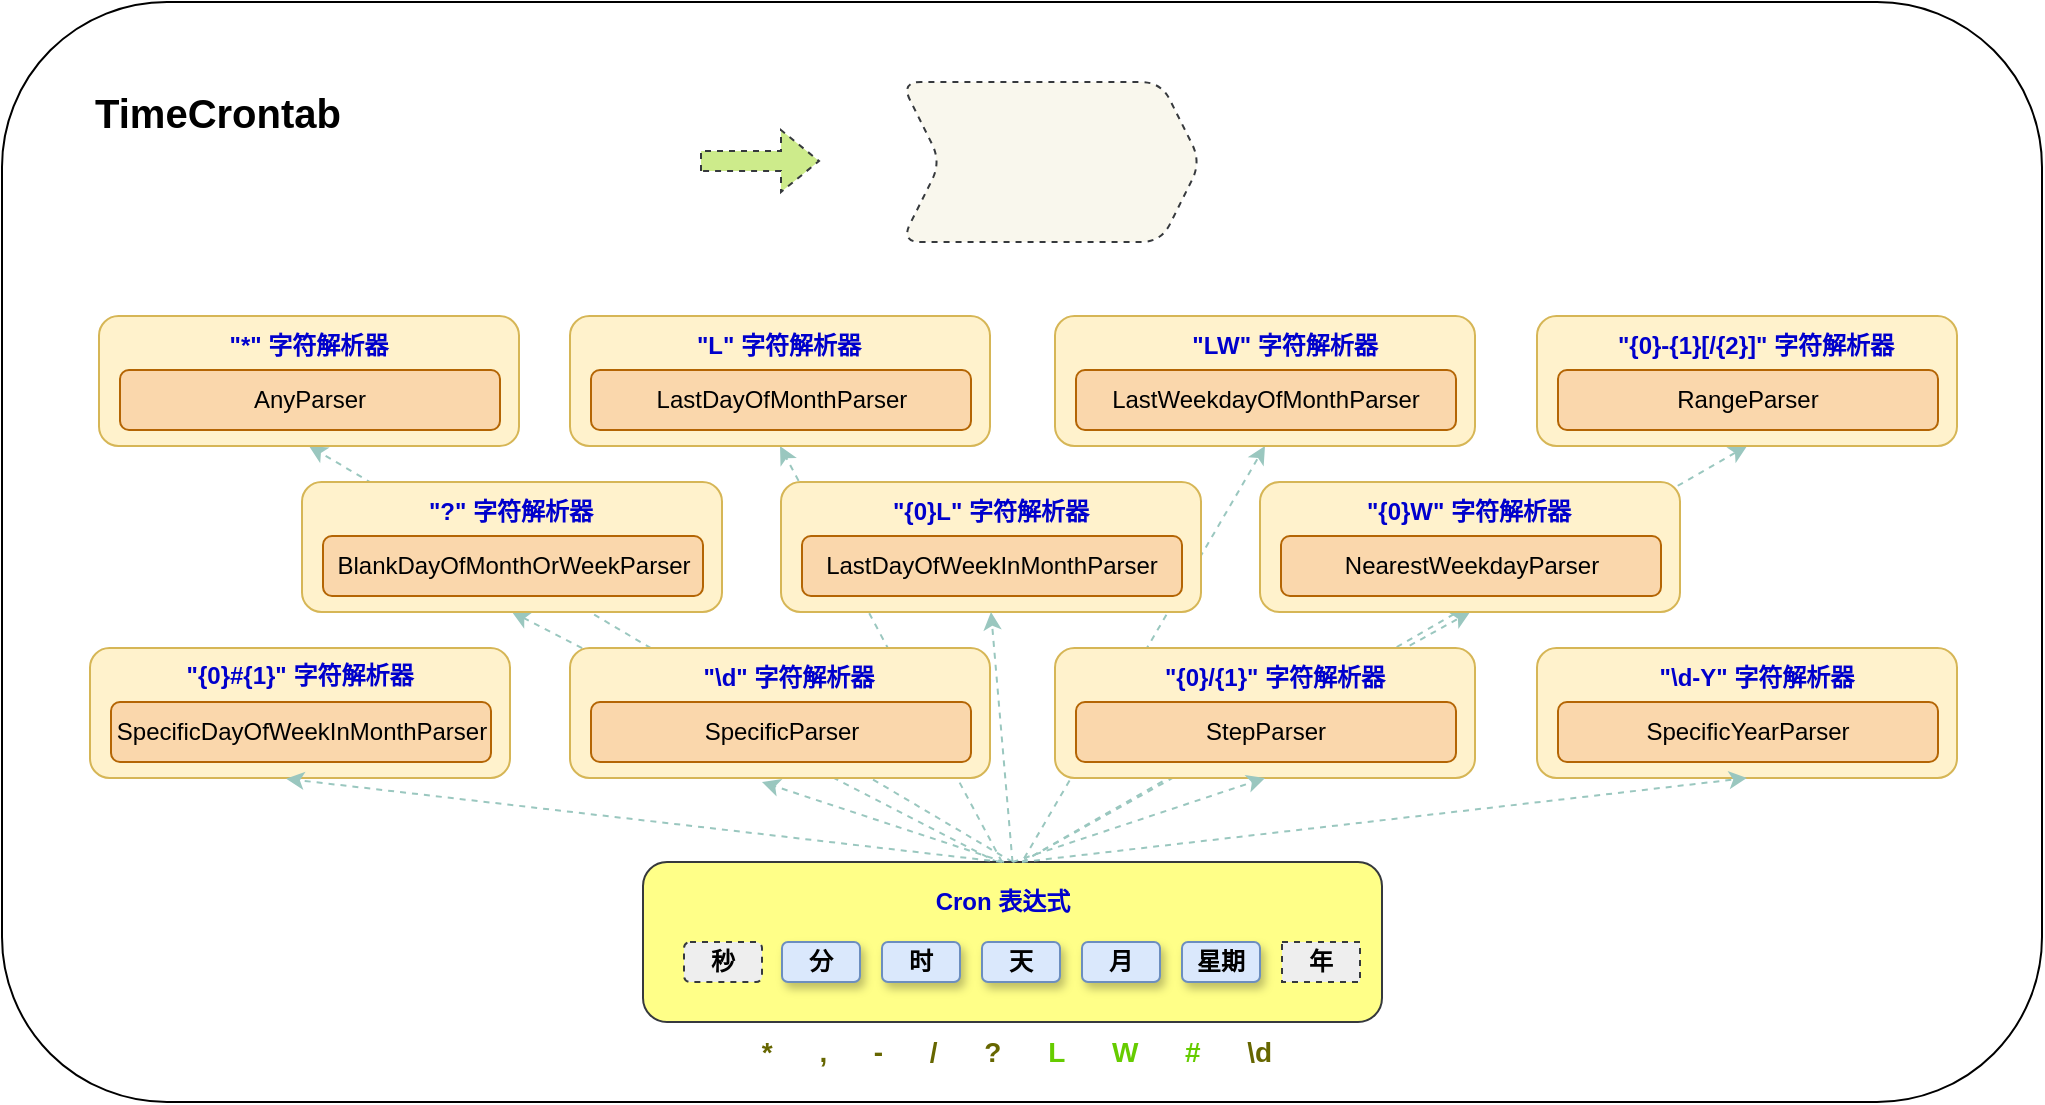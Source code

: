 <mxfile version="15.6.5" type="device"><diagram id="WkeWRNO0_8-4DGBAKRoH" name="第 1 页"><mxGraphModel dx="1038" dy="1786" grid="1" gridSize="10" guides="1" tooltips="1" connect="1" arrows="1" fold="1" page="1" pageScale="1" pageWidth="827" pageHeight="1169" math="0" shadow="0"><root><mxCell id="0"/><mxCell id="1" parent="0"/><mxCell id="8vwS0P_EyHgajMrRZs6i-3" value="" style="whiteSpace=wrap;html=1;rounded=1;shadow=0;glass=0;labelBackgroundColor=none;labelBorderColor=none;sketch=0;fontSize=14;fontColor=#66CC00;strokeColor=default;fillColor=default;" parent="1" vertex="1"><mxGeometry x="100" y="-570" width="1020" height="550" as="geometry"/></mxCell><mxCell id="oyyRcJvMBh7io7JTii5K-37" value="" style="shape=step;perimeter=stepPerimeter;whiteSpace=wrap;html=1;fixedSize=1;rounded=1;shadow=0;dashed=1;fillColor=#f9f7ed;strokeColor=#36393d;fontColor=default;" parent="1" vertex="1"><mxGeometry x="549.5" y="-530" width="150" height="80" as="geometry"/></mxCell><mxCell id="oyyRcJvMBh7io7JTii5K-19" value="" style="endArrow=classic;html=1;rounded=0;dashed=1;entryX=0.5;entryY=1;entryDx=0;entryDy=0;strokeColor=#9AC7BF;" parent="1" target="bQTGmraBkOQblV_vZFuV-48" edge="1"><mxGeometry width="50" height="50" relative="1" as="geometry"><mxPoint x="610" y="-140" as="sourcePoint"/><mxPoint x="640" y="-280" as="targetPoint"/></mxGeometry></mxCell><mxCell id="oyyRcJvMBh7io7JTii5K-18" value="" style="endArrow=classic;html=1;rounded=0;dashed=1;exitX=0.568;exitY=-0.056;exitDx=0;exitDy=0;exitPerimeter=0;entryX=0.5;entryY=1;entryDx=0;entryDy=0;strokeColor=#9AC7BF;" parent="1" source="oyyRcJvMBh7io7JTii5K-3" target="bQTGmraBkOQblV_vZFuV-42" edge="1"><mxGeometry width="50" height="50" relative="1" as="geometry"><mxPoint x="590" y="-230" as="sourcePoint"/><mxPoint x="640" y="-280" as="targetPoint"/></mxGeometry></mxCell><mxCell id="oyyRcJvMBh7io7JTii5K-17" value="" style="endArrow=classic;html=1;rounded=0;dashed=1;entryX=0.5;entryY=1;entryDx=0;entryDy=0;strokeColor=#9AC7BF;" parent="1" target="bQTGmraBkOQblV_vZFuV-36" edge="1"><mxGeometry width="50" height="50" relative="1" as="geometry"><mxPoint x="600" y="-140" as="sourcePoint"/><mxPoint x="640" y="-280" as="targetPoint"/></mxGeometry></mxCell><mxCell id="oyyRcJvMBh7io7JTii5K-16" value="" style="endArrow=classic;html=1;rounded=0;dashed=1;exitX=0.5;exitY=0;exitDx=0;exitDy=0;entryX=0.5;entryY=1;entryDx=0;entryDy=0;strokeColor=#9AC7BF;" parent="1" source="bQTGmraBkOQblV_vZFuV-9" target="bQTGmraBkOQblV_vZFuV-30" edge="1"><mxGeometry width="50" height="50" relative="1" as="geometry"><mxPoint x="510" y="-230" as="sourcePoint"/><mxPoint x="560" y="-280" as="targetPoint"/></mxGeometry></mxCell><mxCell id="oyyRcJvMBh7io7JTii5K-15" value="" style="endArrow=classic;html=1;rounded=0;dashed=1;entryX=0.5;entryY=1;entryDx=0;entryDy=0;strokeColor=#9AC7BF;" parent="1" target="bQTGmraBkOQblV_vZFuV-45" edge="1"><mxGeometry width="50" height="50" relative="1" as="geometry"><mxPoint x="610" y="-140" as="sourcePoint"/><mxPoint x="630" y="-280" as="targetPoint"/></mxGeometry></mxCell><mxCell id="oyyRcJvMBh7io7JTii5K-14" value="" style="endArrow=classic;html=1;rounded=0;dashed=1;exitX=0.526;exitY=-0.233;exitDx=0;exitDy=0;exitPerimeter=0;strokeColor=#9AC7BF;entryX=0.5;entryY=1;entryDx=0;entryDy=0;" parent="1" target="bQTGmraBkOQblV_vZFuV-27" edge="1"><mxGeometry width="50" height="50" relative="1" as="geometry"><mxPoint x="603.386" y="-136.99" as="sourcePoint"/><mxPoint x="360" y="-250" as="targetPoint"/></mxGeometry></mxCell><mxCell id="bQTGmraBkOQblV_vZFuV-9" value="" style="rounded=1;whiteSpace=wrap;html=1;fillColor=#ffff88;strokeColor=#36393d;" parent="1" vertex="1"><mxGeometry x="420.5" y="-140" width="369.5" height="80" as="geometry"/></mxCell><mxCell id="bQTGmraBkOQblV_vZFuV-1" value="秒" style="rounded=1;whiteSpace=wrap;html=1;dashed=1;fillColor=#eeeeee;strokeColor=#36393d;fontStyle=1" parent="1" vertex="1"><mxGeometry x="441" y="-100" width="39" height="20" as="geometry"/></mxCell><mxCell id="bQTGmraBkOQblV_vZFuV-2" value="分" style="rounded=1;whiteSpace=wrap;html=1;fillColor=#dae8fc;strokeColor=#6c8ebf;shadow=1;fontStyle=1" parent="1" vertex="1"><mxGeometry x="490" y="-100" width="39" height="20" as="geometry"/></mxCell><mxCell id="bQTGmraBkOQblV_vZFuV-3" value="时" style="rounded=1;whiteSpace=wrap;html=1;fillColor=#dae8fc;strokeColor=#6c8ebf;shadow=1;fontStyle=1" parent="1" vertex="1"><mxGeometry x="540" y="-100" width="39" height="20" as="geometry"/></mxCell><mxCell id="bQTGmraBkOQblV_vZFuV-4" value="天" style="rounded=1;whiteSpace=wrap;html=1;fillColor=#dae8fc;strokeColor=#6c8ebf;shadow=1;fontStyle=1" parent="1" vertex="1"><mxGeometry x="590" y="-100" width="39" height="20" as="geometry"/></mxCell><mxCell id="bQTGmraBkOQblV_vZFuV-6" value="月" style="rounded=1;whiteSpace=wrap;html=1;fillColor=#dae8fc;strokeColor=#6c8ebf;shadow=1;fontStyle=1" parent="1" vertex="1"><mxGeometry x="640" y="-100" width="39" height="20" as="geometry"/></mxCell><mxCell id="bQTGmraBkOQblV_vZFuV-7" value="星期" style="rounded=1;whiteSpace=wrap;html=1;fillColor=#dae8fc;strokeColor=#6c8ebf;shadow=1;fontStyle=1" parent="1" vertex="1"><mxGeometry x="690" y="-100" width="39" height="20" as="geometry"/></mxCell><mxCell id="bQTGmraBkOQblV_vZFuV-8" value="年" style="rounded=0;whiteSpace=wrap;html=1;dashed=1;fillColor=#eeeeee;strokeColor=#36393d;fontStyle=1" parent="1" vertex="1"><mxGeometry x="740" y="-100" width="39" height="20" as="geometry"/></mxCell><mxCell id="bQTGmraBkOQblV_vZFuV-27" value="" style="rounded=1;whiteSpace=wrap;html=1;fillColor=#fff2cc;strokeColor=#d6b656;" parent="1" vertex="1"><mxGeometry x="250" y="-330" width="210" height="65" as="geometry"/></mxCell><mxCell id="bQTGmraBkOQblV_vZFuV-28" value="&quot;?&quot; 字符解析器" style="text;html=1;strokeColor=none;fillColor=none;align=center;verticalAlign=middle;whiteSpace=wrap;rounded=0;fontStyle=1;fontColor=#0000CC;" parent="1" vertex="1"><mxGeometry x="309" y="-330" width="91" height="30" as="geometry"/></mxCell><mxCell id="bQTGmraBkOQblV_vZFuV-29" value="BlankDayOfMonthOrWeekParser" style="rounded=1;whiteSpace=wrap;html=1;fillColor=#fad7ac;strokeColor=#b46504;" parent="1" vertex="1"><mxGeometry x="260.5" y="-303" width="190" height="30" as="geometry"/></mxCell><mxCell id="bQTGmraBkOQblV_vZFuV-30" value="" style="rounded=1;whiteSpace=wrap;html=1;fillColor=#fff2cc;strokeColor=#d6b656;" parent="1" vertex="1"><mxGeometry x="148.5" y="-413" width="210" height="65" as="geometry"/></mxCell><mxCell id="bQTGmraBkOQblV_vZFuV-31" value="&quot;*&quot; 字符解析器" style="text;html=1;strokeColor=none;fillColor=none;align=center;verticalAlign=middle;whiteSpace=wrap;rounded=0;fontStyle=1;fontColor=#0000CC;" parent="1" vertex="1"><mxGeometry x="207.5" y="-413" width="91" height="30" as="geometry"/></mxCell><mxCell id="bQTGmraBkOQblV_vZFuV-32" value="AnyParser" style="rounded=1;whiteSpace=wrap;html=1;fillColor=#fad7ac;strokeColor=#b46504;" parent="1" vertex="1"><mxGeometry x="159" y="-386" width="190" height="30" as="geometry"/></mxCell><mxCell id="bQTGmraBkOQblV_vZFuV-36" value="" style="rounded=1;whiteSpace=wrap;html=1;fillColor=#fff2cc;strokeColor=#d6b656;" parent="1" vertex="1"><mxGeometry x="384" y="-413" width="210" height="65" as="geometry"/></mxCell><mxCell id="bQTGmraBkOQblV_vZFuV-37" value="&quot;L&quot; 字符解析器" style="text;html=1;strokeColor=none;fillColor=none;align=center;verticalAlign=middle;whiteSpace=wrap;rounded=0;fontStyle=1;fontColor=#0000CC;" parent="1" vertex="1"><mxGeometry x="443" y="-413" width="91" height="30" as="geometry"/></mxCell><mxCell id="bQTGmraBkOQblV_vZFuV-38" value="LastDayOfMonthParser" style="rounded=1;whiteSpace=wrap;html=1;fillColor=#fad7ac;strokeColor=#b46504;" parent="1" vertex="1"><mxGeometry x="394.5" y="-386" width="190" height="30" as="geometry"/></mxCell><mxCell id="bQTGmraBkOQblV_vZFuV-39" value="" style="rounded=1;whiteSpace=wrap;html=1;fillColor=#fff2cc;strokeColor=#d6b656;" parent="1" vertex="1"><mxGeometry x="489.5" y="-330" width="210" height="65" as="geometry"/></mxCell><mxCell id="bQTGmraBkOQblV_vZFuV-40" value="&quot;{0}L&quot; 字符解析器" style="text;html=1;strokeColor=none;fillColor=none;align=center;verticalAlign=middle;whiteSpace=wrap;rounded=0;fontStyle=1;fontColor=#0000CC;" parent="1" vertex="1"><mxGeometry x="538.5" y="-330" width="111" height="30" as="geometry"/></mxCell><mxCell id="bQTGmraBkOQblV_vZFuV-41" value="LastDayOfWeekInMonthParser" style="rounded=1;whiteSpace=wrap;html=1;fillColor=#fad7ac;strokeColor=#b46504;" parent="1" vertex="1"><mxGeometry x="500" y="-303" width="190" height="30" as="geometry"/></mxCell><mxCell id="bQTGmraBkOQblV_vZFuV-42" value="" style="rounded=1;whiteSpace=wrap;html=1;fillColor=#fff2cc;strokeColor=#d6b656;" parent="1" vertex="1"><mxGeometry x="626.5" y="-413" width="210" height="65" as="geometry"/></mxCell><mxCell id="bQTGmraBkOQblV_vZFuV-44" value="LastWeekdayOfMonthParser" style="rounded=1;whiteSpace=wrap;html=1;fillColor=#fad7ac;strokeColor=#b46504;" parent="1" vertex="1"><mxGeometry x="637" y="-386" width="190" height="30" as="geometry"/></mxCell><mxCell id="bQTGmraBkOQblV_vZFuV-45" value="" style="rounded=1;whiteSpace=wrap;html=1;fillColor=#fff2cc;strokeColor=#d6b656;" parent="1" vertex="1"><mxGeometry x="729" y="-330" width="210" height="65" as="geometry"/></mxCell><mxCell id="bQTGmraBkOQblV_vZFuV-46" value="&quot;{0}W&quot; 字符解析器" style="text;html=1;strokeColor=none;fillColor=none;align=center;verticalAlign=middle;whiteSpace=wrap;rounded=0;fontStyle=1;fontColor=#0000CC;" parent="1" vertex="1"><mxGeometry x="778" y="-330" width="111" height="30" as="geometry"/></mxCell><mxCell id="bQTGmraBkOQblV_vZFuV-47" value="NearestWeekdayParser" style="rounded=1;whiteSpace=wrap;html=1;fillColor=#fad7ac;strokeColor=#b46504;" parent="1" vertex="1"><mxGeometry x="739.5" y="-303" width="190" height="30" as="geometry"/></mxCell><mxCell id="bQTGmraBkOQblV_vZFuV-48" value="" style="rounded=1;whiteSpace=wrap;html=1;fillColor=#fff2cc;strokeColor=#d6b656;" parent="1" vertex="1"><mxGeometry x="867.5" y="-413" width="210" height="65" as="geometry"/></mxCell><mxCell id="bQTGmraBkOQblV_vZFuV-49" value="&quot;{0}-{1}[/{2}]&quot; 字符解析器" style="text;html=1;strokeColor=none;fillColor=none;align=center;verticalAlign=middle;whiteSpace=wrap;rounded=0;fontStyle=1;fontColor=#0000CC;" parent="1" vertex="1"><mxGeometry x="905.25" y="-413" width="143.5" height="30" as="geometry"/></mxCell><mxCell id="bQTGmraBkOQblV_vZFuV-50" value="RangeParser" style="rounded=1;whiteSpace=wrap;html=1;fillColor=#fad7ac;strokeColor=#b46504;" parent="1" vertex="1"><mxGeometry x="878" y="-386" width="190" height="30" as="geometry"/></mxCell><mxCell id="bQTGmraBkOQblV_vZFuV-51" value="" style="rounded=1;whiteSpace=wrap;html=1;fillColor=#fff2cc;strokeColor=#d6b656;fontColor=default;" parent="1" vertex="1"><mxGeometry x="144" y="-247" width="210" height="65" as="geometry"/></mxCell><mxCell id="bQTGmraBkOQblV_vZFuV-53" value="SpecificDayOfWeekInMonthParser" style="rounded=1;whiteSpace=wrap;html=1;fillColor=#fad7ac;strokeColor=#b46504;fontColor=default;" parent="1" vertex="1"><mxGeometry x="154.5" y="-220" width="190" height="30" as="geometry"/></mxCell><mxCell id="bQTGmraBkOQblV_vZFuV-54" value="" style="rounded=1;whiteSpace=wrap;html=1;fillColor=#fff2cc;strokeColor=#d6b656;" parent="1" vertex="1"><mxGeometry x="384" y="-247" width="210" height="65" as="geometry"/></mxCell><mxCell id="bQTGmraBkOQblV_vZFuV-55" value="&quot;\d&quot; 字符解析器" style="text;html=1;strokeColor=none;fillColor=none;align=center;verticalAlign=middle;whiteSpace=wrap;rounded=0;fontStyle=1;fontColor=#0000CC;" parent="1" vertex="1"><mxGeometry x="433" y="-247" width="121" height="30" as="geometry"/></mxCell><mxCell id="bQTGmraBkOQblV_vZFuV-56" value="SpecificParser" style="rounded=1;whiteSpace=wrap;html=1;fillColor=#fad7ac;strokeColor=#b46504;" parent="1" vertex="1"><mxGeometry x="394.5" y="-220" width="190" height="30" as="geometry"/></mxCell><mxCell id="bQTGmraBkOQblV_vZFuV-57" value="" style="rounded=1;whiteSpace=wrap;html=1;fillColor=#fff2cc;strokeColor=#d6b656;" parent="1" vertex="1"><mxGeometry x="867.5" y="-247" width="210" height="65" as="geometry"/></mxCell><mxCell id="bQTGmraBkOQblV_vZFuV-58" value="&quot;\d-Y&quot; 字符解析器" style="text;html=1;strokeColor=none;fillColor=none;align=center;verticalAlign=middle;whiteSpace=wrap;rounded=0;fontStyle=1;fontColor=#0000CC;" parent="1" vertex="1"><mxGeometry x="916.5" y="-247" width="121" height="30" as="geometry"/></mxCell><mxCell id="bQTGmraBkOQblV_vZFuV-59" value="SpecificYearParser" style="rounded=1;whiteSpace=wrap;html=1;fillColor=#fad7ac;strokeColor=#b46504;" parent="1" vertex="1"><mxGeometry x="878" y="-220" width="190" height="30" as="geometry"/></mxCell><mxCell id="bQTGmraBkOQblV_vZFuV-60" value="" style="rounded=1;whiteSpace=wrap;html=1;fillColor=#fff2cc;strokeColor=#d6b656;" parent="1" vertex="1"><mxGeometry x="626.5" y="-247" width="210" height="65" as="geometry"/></mxCell><mxCell id="bQTGmraBkOQblV_vZFuV-61" value="&quot;{0}/{1}&quot; 字符解析器" style="text;html=1;strokeColor=none;fillColor=none;align=center;verticalAlign=middle;whiteSpace=wrap;rounded=0;fontStyle=1;fontColor=#0000CC;" parent="1" vertex="1"><mxGeometry x="675.5" y="-247" width="121" height="30" as="geometry"/></mxCell><mxCell id="bQTGmraBkOQblV_vZFuV-62" value="StepParser" style="rounded=1;whiteSpace=wrap;html=1;fillColor=#fad7ac;strokeColor=#b46504;" parent="1" vertex="1"><mxGeometry x="637" y="-220" width="190" height="30" as="geometry"/></mxCell><mxCell id="oyyRcJvMBh7io7JTii5K-3" value="Cron 表达式" style="text;html=1;strokeColor=none;fillColor=none;align=center;verticalAlign=middle;whiteSpace=wrap;rounded=0;fontStyle=1;fontColor=#0000CC;" parent="1" vertex="1"><mxGeometry x="545" y="-135" width="111" height="30" as="geometry"/></mxCell><mxCell id="oyyRcJvMBh7io7JTii5K-5" value="" style="endArrow=classic;html=1;rounded=0;exitX=0.5;exitY=0;exitDx=0;exitDy=0;dashed=1;strokeColor=#9AC7BF;entryX=0.5;entryY=1;entryDx=0;entryDy=0;" parent="1" source="bQTGmraBkOQblV_vZFuV-9" target="bQTGmraBkOQblV_vZFuV-39" edge="1"><mxGeometry width="50" height="50" relative="1" as="geometry"><mxPoint x="520" y="-230" as="sourcePoint"/><mxPoint x="605" y="-280" as="targetPoint"/></mxGeometry></mxCell><mxCell id="oyyRcJvMBh7io7JTii5K-6" value="" style="endArrow=classic;html=1;rounded=0;dashed=1;strokeColor=#9AC7BF;" parent="1" edge="1"><mxGeometry width="50" height="50" relative="1" as="geometry"><mxPoint x="601" y="-140" as="sourcePoint"/><mxPoint x="480" y="-180" as="targetPoint"/></mxGeometry></mxCell><mxCell id="oyyRcJvMBh7io7JTii5K-7" value="" style="endArrow=classic;html=1;rounded=0;exitX=0.5;exitY=0;exitDx=0;exitDy=0;entryX=0.5;entryY=1;entryDx=0;entryDy=0;dashed=1;strokeColor=#9AC7BF;" parent="1" source="bQTGmraBkOQblV_vZFuV-9" target="bQTGmraBkOQblV_vZFuV-60" edge="1"><mxGeometry width="50" height="50" relative="1" as="geometry"><mxPoint x="520" y="-230" as="sourcePoint"/><mxPoint x="570" y="-280" as="targetPoint"/></mxGeometry></mxCell><mxCell id="oyyRcJvMBh7io7JTii5K-8" value="" style="endArrow=classic;html=1;rounded=0;dashed=1;entryX=0.5;entryY=1;entryDx=0;entryDy=0;strokeColor=#9AC7BF;" parent="1" target="bQTGmraBkOQblV_vZFuV-57" edge="1"><mxGeometry width="50" height="50" relative="1" as="geometry"><mxPoint x="610" y="-140" as="sourcePoint"/><mxPoint x="962" y="-200" as="targetPoint"/></mxGeometry></mxCell><mxCell id="oyyRcJvMBh7io7JTii5K-9" value="" style="endArrow=classic;html=1;rounded=0;dashed=1;strokeColor=#9AC7BF;labelBackgroundColor=default;fontColor=default;entryX=0.467;entryY=1.006;entryDx=0;entryDy=0;entryPerimeter=0;" parent="1" target="bQTGmraBkOQblV_vZFuV-51" edge="1"><mxGeometry width="50" height="50" relative="1" as="geometry"><mxPoint x="600" y="-140" as="sourcePoint"/><mxPoint x="230" y="-150" as="targetPoint"/></mxGeometry></mxCell><mxCell id="oyyRcJvMBh7io7JTii5K-20" value="" style="shape=flexArrow;endArrow=classic;html=1;rounded=0;dashed=1;strokeColor=#36393d;fillColor=#cdeb8b;labelBackgroundColor=default;fontColor=default;" parent="1" edge="1"><mxGeometry width="50" height="50" relative="1" as="geometry"><mxPoint x="449" y="-490.49" as="sourcePoint"/><mxPoint x="509" y="-490.49" as="targetPoint"/></mxGeometry></mxCell><mxCell id="oyyRcJvMBh7io7JTii5K-31" value="" style="shape=image;html=1;verticalAlign=top;verticalLabelPosition=bottom;labelBackgroundColor=#ffffff;imageAspect=0;aspect=fixed;image=https://cdn4.iconfinder.com/data/icons/macaron-1/48/calc-128.png;rounded=1;shadow=0;dashed=1;fontColor=default;" parent="1" vertex="1"><mxGeometry x="524.25" y="-517.12" width="54.25" height="54.25" as="geometry"/></mxCell><mxCell id="oyyRcJvMBh7io7JTii5K-34" value="" style="shape=image;html=1;verticalAlign=top;verticalLabelPosition=bottom;labelBackgroundColor=#ffffff;imageAspect=0;aspect=fixed;image=https://cdn0.iconfinder.com/data/icons/interior-and-decor-vol-1-1/512/14-128.png;rounded=1;shadow=0;dashed=1;fontColor=default;" parent="1" vertex="1"><mxGeometry x="598.25" y="-525.75" width="71.5" height="71.5" as="geometry"/></mxCell><mxCell id="oyyRcJvMBh7io7JTii5K-36" value="&quot;LW&quot; 字符解析器" style="text;html=1;strokeColor=none;fillColor=none;align=center;verticalAlign=middle;whiteSpace=wrap;rounded=0;fontStyle=1;fontColor=#0000CC;" parent="1" vertex="1"><mxGeometry x="685.5" y="-413" width="111" height="30" as="geometry"/></mxCell><mxCell id="8vwS0P_EyHgajMrRZs6i-1" value="&quot;{0}#{1}&quot; 字符解析器" style="text;html=1;strokeColor=none;fillColor=none;align=center;verticalAlign=middle;whiteSpace=wrap;rounded=0;fontStyle=1;fontColor=#0000CC;" parent="1" vertex="1"><mxGeometry x="179" y="-248" width="140" height="30" as="geometry"/></mxCell><mxCell id="8vwS0P_EyHgajMrRZs6i-2" value="*&amp;nbsp; &amp;nbsp; &amp;nbsp; ,&amp;nbsp; &amp;nbsp; &amp;nbsp; -&amp;nbsp; &amp;nbsp; &amp;nbsp; /&amp;nbsp; &amp;nbsp; &amp;nbsp; ?&amp;nbsp; &amp;nbsp; &amp;nbsp; &lt;font color=&quot;#66cc00&quot;&gt;L&amp;nbsp; &amp;nbsp; &amp;nbsp; W&amp;nbsp; &amp;nbsp; &amp;nbsp; #&lt;/font&gt;&amp;nbsp; &amp;nbsp; &amp;nbsp; \d" style="text;html=1;strokeColor=none;fillColor=none;align=center;verticalAlign=middle;whiteSpace=wrap;rounded=0;fontColor=#666600;spacingLeft=3;fontSize=14;fontStyle=1;shadow=0;glass=0;sketch=0;labelBackgroundColor=none;labelBorderColor=none;" parent="1" vertex="1"><mxGeometry x="450.5" y="-60" width="309.5" height="30" as="geometry"/></mxCell><mxCell id="8vwS0P_EyHgajMrRZs6i-4" value="TimeCrontab" style="text;html=1;strokeColor=none;fillColor=none;align=center;verticalAlign=middle;whiteSpace=wrap;rounded=0;shadow=0;glass=0;labelBackgroundColor=none;labelBorderColor=none;sketch=0;fontSize=20;fontColor=#000000;fontStyle=1" parent="1" vertex="1"><mxGeometry x="155" y="-530" width="105.5" height="30" as="geometry"/></mxCell></root></mxGraphModel></diagram></mxfile>